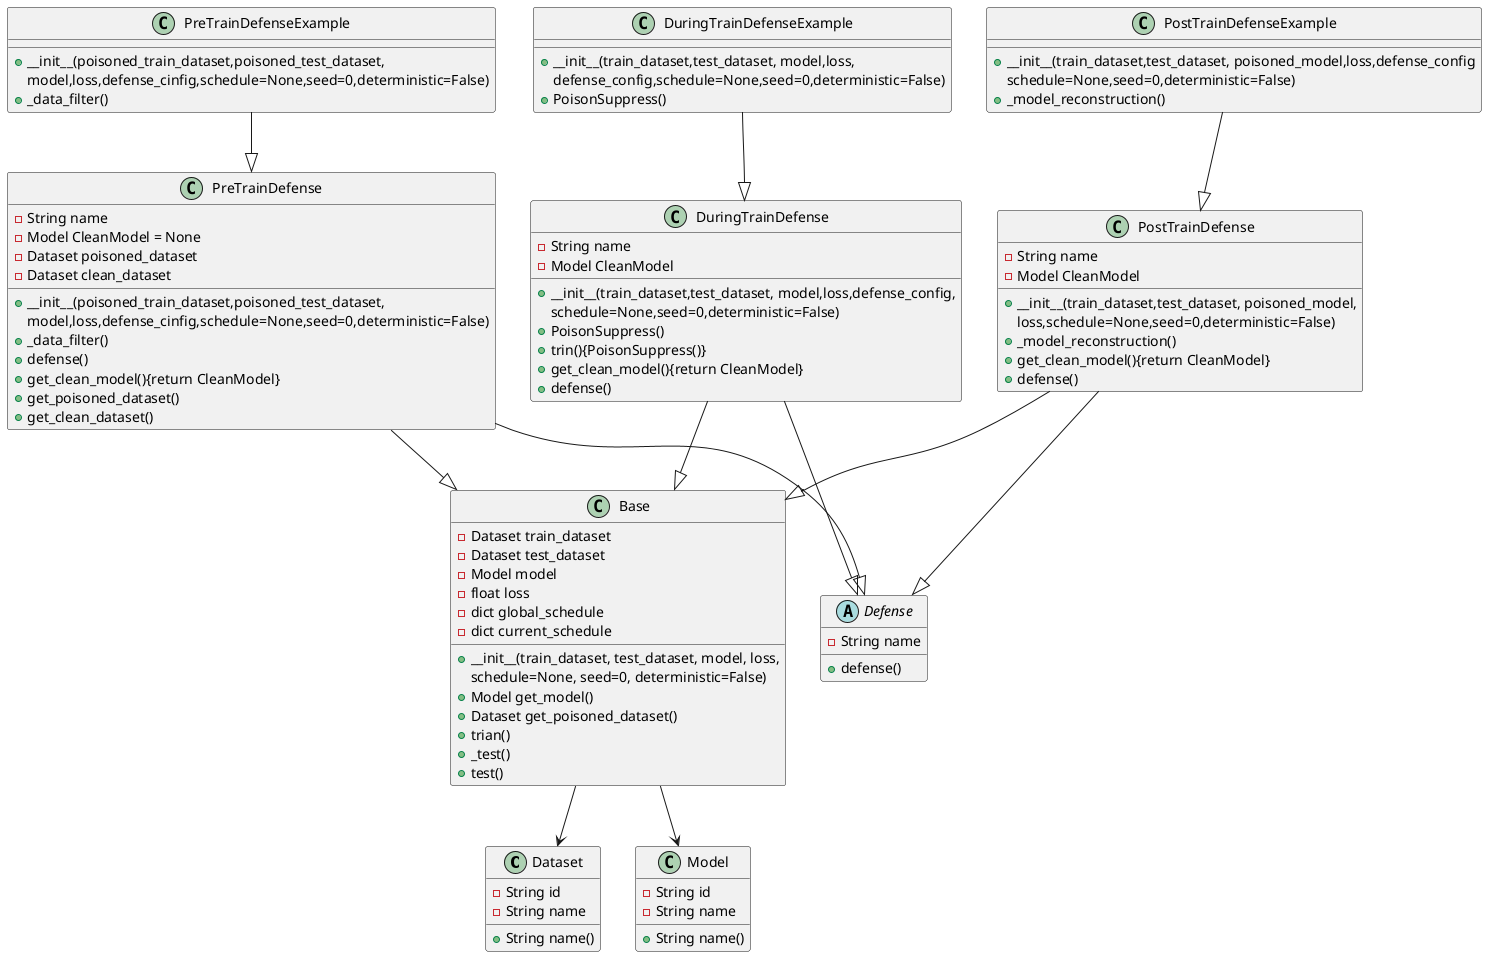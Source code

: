 @startuml
class Dataset {
  -String id
  -String name
  +String name()

}
class Model {
  -String id
  -String name
  +String name()
}
class Base {
  -Dataset train_dataset
  -Dataset test_dataset
  -Model model
  -float loss
  -dict global_schedule 
  -dict current_schedule

  +__init__(train_dataset, test_dataset, model, loss,
            schedule=None, seed=0, deterministic=False)
  +Model get_model()
  +Dataset get_poisoned_dataset()
  +trian()
  +_test()
  +test() 
}

abstract class Defense {
  -String name
  +defense()
}

class PreTrainDefense {
  -String name
  -Model CleanModel = None
  -Dataset poisoned_dataset
  -Dataset clean_dataset
  +__init__(poisoned_train_dataset,poisoned_test_dataset, 
            model,loss,defense_cinfig,schedule=None,seed=0,deterministic=False)
  +_data_filter() 
  +defense()
  +get_clean_model(){return CleanModel}
  +get_poisoned_dataset()
  +get_clean_dataset()

}

class PreTrainDefenseExample{
    +__init__(poisoned_train_dataset,poisoned_test_dataset, 
              model,loss,defense_cinfig,schedule=None,seed=0,deterministic=False)
   +_data_filter()
}
class DuringTrainDefense{
  -String name
  -Model CleanModel
  +__init__(train_dataset,test_dataset, model,loss,defense_config,
                 schedule=None,seed=0,deterministic=False)
  +PoisonSuppress() 
  +trin(){PoisonSuppress()}
  +get_clean_model(){return CleanModel}
  +defense()
}

class DuringTrainDefenseExample {
  +__init__(train_dataset,test_dataset, model,loss,
            defense_config,schedule=None,seed=0,deterministic=False)
  +PoisonSuppress() 
}

class PostTrainDefense {
  -String name
  -Model CleanModel
  +__init__(train_dataset,test_dataset, poisoned_model,
            loss,schedule=None,seed=0,deterministic=False)
  +_model_reconstruction() 
  +get_clean_model(){return CleanModel}
  +defense()
}


class PostTrainDefenseExample{
  +__init__(train_dataset,test_dataset, poisoned_model,loss,defense_config
                 schedule=None,seed=0,deterministic=False)
  +_model_reconstruction()
}

Base --> Dataset
Base --> Model
PreTrainDefense --|> Base
PreTrainDefense --|> Defense
PreTrainDefenseExample --|> PreTrainDefense
DuringTrainDefense --|> Base
DuringTrainDefense --|> Defense
DuringTrainDefenseExample --|>DuringTrainDefense
PostTrainDefense --|> Defense
PostTrainDefense --|> Base
PostTrainDefenseExample --|> PostTrainDefense
@enduml

